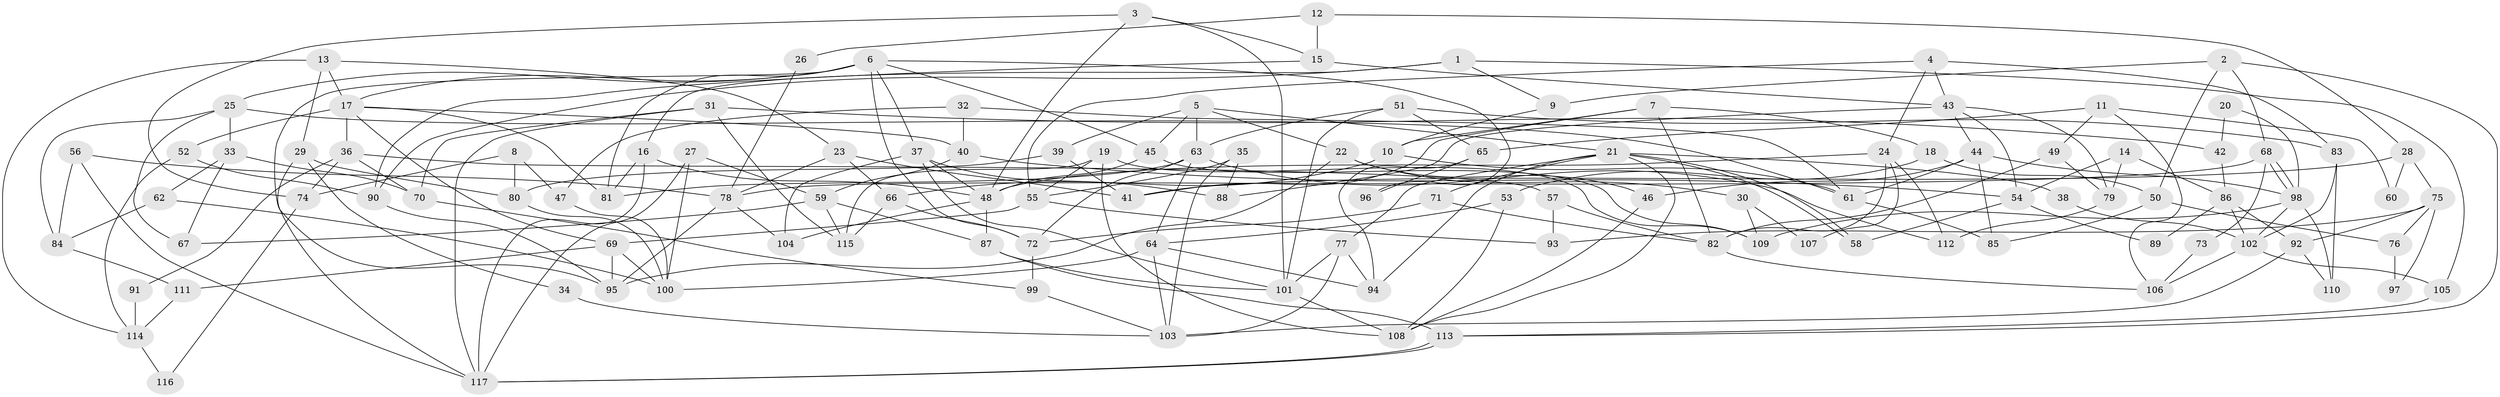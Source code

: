 // coarse degree distribution, {4: 0.2542372881355932, 6: 0.22033898305084745, 3: 0.11864406779661017, 5: 0.13559322033898305, 7: 0.0847457627118644, 9: 0.03389830508474576, 2: 0.03389830508474576, 10: 0.03389830508474576, 8: 0.0847457627118644}
// Generated by graph-tools (version 1.1) at 2025/37/03/04/25 23:37:03]
// undirected, 117 vertices, 234 edges
graph export_dot {
  node [color=gray90,style=filled];
  1;
  2;
  3;
  4;
  5;
  6;
  7;
  8;
  9;
  10;
  11;
  12;
  13;
  14;
  15;
  16;
  17;
  18;
  19;
  20;
  21;
  22;
  23;
  24;
  25;
  26;
  27;
  28;
  29;
  30;
  31;
  32;
  33;
  34;
  35;
  36;
  37;
  38;
  39;
  40;
  41;
  42;
  43;
  44;
  45;
  46;
  47;
  48;
  49;
  50;
  51;
  52;
  53;
  54;
  55;
  56;
  57;
  58;
  59;
  60;
  61;
  62;
  63;
  64;
  65;
  66;
  67;
  68;
  69;
  70;
  71;
  72;
  73;
  74;
  75;
  76;
  77;
  78;
  79;
  80;
  81;
  82;
  83;
  84;
  85;
  86;
  87;
  88;
  89;
  90;
  91;
  92;
  93;
  94;
  95;
  96;
  97;
  98;
  99;
  100;
  101;
  102;
  103;
  104;
  105;
  106;
  107;
  108;
  109;
  110;
  111;
  112;
  113;
  114;
  115;
  116;
  117;
  1 -- 90;
  1 -- 16;
  1 -- 9;
  1 -- 105;
  2 -- 113;
  2 -- 68;
  2 -- 9;
  2 -- 50;
  3 -- 101;
  3 -- 48;
  3 -- 15;
  3 -- 74;
  4 -- 83;
  4 -- 24;
  4 -- 43;
  4 -- 55;
  5 -- 21;
  5 -- 45;
  5 -- 22;
  5 -- 39;
  5 -- 63;
  6 -- 81;
  6 -- 45;
  6 -- 17;
  6 -- 25;
  6 -- 37;
  6 -- 72;
  6 -- 95;
  6 -- 96;
  7 -- 82;
  7 -- 10;
  7 -- 18;
  7 -- 41;
  8 -- 47;
  8 -- 74;
  8 -- 80;
  9 -- 10;
  10 -- 61;
  10 -- 66;
  11 -- 106;
  11 -- 65;
  11 -- 49;
  11 -- 60;
  12 -- 28;
  12 -- 15;
  12 -- 26;
  13 -- 23;
  13 -- 29;
  13 -- 17;
  13 -- 114;
  14 -- 86;
  14 -- 79;
  14 -- 54;
  15 -- 43;
  15 -- 90;
  16 -- 81;
  16 -- 117;
  16 -- 48;
  17 -- 36;
  17 -- 40;
  17 -- 52;
  17 -- 69;
  17 -- 81;
  18 -- 53;
  18 -- 50;
  19 -- 108;
  19 -- 55;
  19 -- 109;
  19 -- 115;
  20 -- 98;
  20 -- 42;
  21 -- 108;
  21 -- 58;
  21 -- 58;
  21 -- 38;
  21 -- 71;
  21 -- 77;
  21 -- 94;
  22 -- 95;
  22 -- 30;
  22 -- 46;
  23 -- 66;
  23 -- 41;
  23 -- 78;
  24 -- 48;
  24 -- 82;
  24 -- 107;
  24 -- 112;
  25 -- 33;
  25 -- 61;
  25 -- 67;
  25 -- 84;
  26 -- 78;
  27 -- 117;
  27 -- 100;
  27 -- 59;
  28 -- 75;
  28 -- 41;
  28 -- 60;
  29 -- 117;
  29 -- 80;
  29 -- 34;
  30 -- 109;
  30 -- 107;
  31 -- 115;
  31 -- 117;
  31 -- 42;
  31 -- 70;
  32 -- 40;
  32 -- 61;
  32 -- 47;
  33 -- 70;
  33 -- 67;
  33 -- 62;
  34 -- 103;
  35 -- 103;
  35 -- 55;
  35 -- 88;
  36 -- 70;
  36 -- 57;
  36 -- 74;
  36 -- 91;
  37 -- 101;
  37 -- 48;
  37 -- 88;
  37 -- 104;
  38 -- 102;
  39 -- 80;
  39 -- 41;
  40 -- 54;
  40 -- 59;
  42 -- 86;
  43 -- 88;
  43 -- 44;
  43 -- 54;
  43 -- 79;
  44 -- 85;
  44 -- 46;
  44 -- 61;
  44 -- 98;
  45 -- 48;
  45 -- 109;
  46 -- 108;
  47 -- 100;
  48 -- 87;
  48 -- 104;
  49 -- 79;
  49 -- 82;
  50 -- 76;
  50 -- 85;
  51 -- 63;
  51 -- 101;
  51 -- 65;
  51 -- 83;
  52 -- 90;
  52 -- 114;
  53 -- 64;
  53 -- 108;
  54 -- 58;
  54 -- 89;
  55 -- 69;
  55 -- 93;
  56 -- 78;
  56 -- 84;
  56 -- 117;
  57 -- 82;
  57 -- 93;
  59 -- 67;
  59 -- 87;
  59 -- 115;
  61 -- 85;
  62 -- 84;
  62 -- 100;
  63 -- 72;
  63 -- 64;
  63 -- 81;
  63 -- 112;
  64 -- 100;
  64 -- 94;
  64 -- 103;
  65 -- 94;
  65 -- 96;
  66 -- 115;
  66 -- 72;
  68 -- 78;
  68 -- 98;
  68 -- 98;
  68 -- 73;
  69 -- 95;
  69 -- 100;
  69 -- 111;
  70 -- 99;
  71 -- 72;
  71 -- 82;
  72 -- 99;
  73 -- 106;
  74 -- 116;
  75 -- 92;
  75 -- 93;
  75 -- 76;
  75 -- 97;
  76 -- 97;
  77 -- 94;
  77 -- 101;
  77 -- 103;
  78 -- 104;
  78 -- 95;
  79 -- 112;
  80 -- 100;
  82 -- 106;
  83 -- 102;
  83 -- 110;
  84 -- 111;
  86 -- 92;
  86 -- 102;
  86 -- 89;
  87 -- 101;
  87 -- 113;
  90 -- 95;
  91 -- 114;
  92 -- 110;
  92 -- 103;
  98 -- 102;
  98 -- 109;
  98 -- 110;
  99 -- 103;
  101 -- 108;
  102 -- 105;
  102 -- 106;
  105 -- 113;
  111 -- 114;
  113 -- 117;
  113 -- 117;
  114 -- 116;
}
